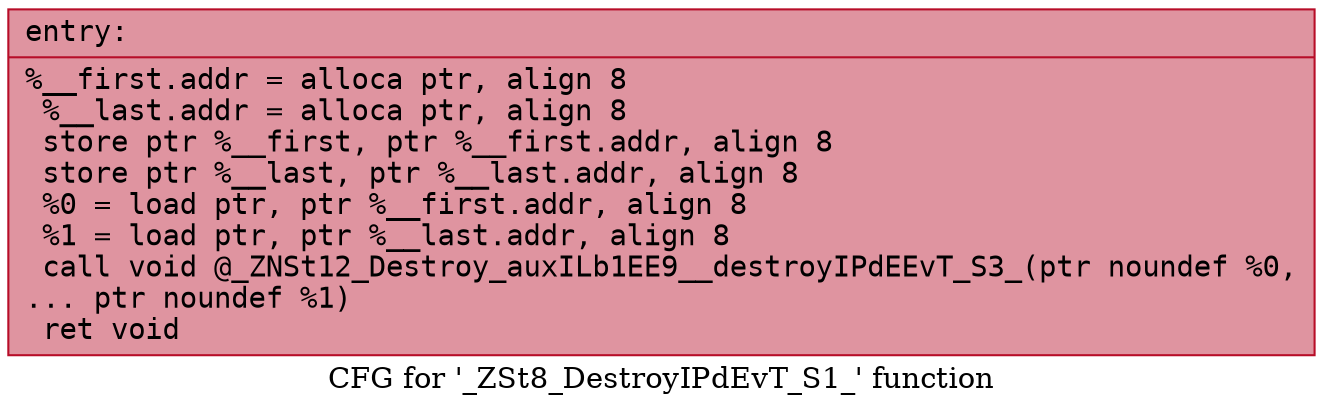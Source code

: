 digraph "CFG for '_ZSt8_DestroyIPdEvT_S1_' function" {
	label="CFG for '_ZSt8_DestroyIPdEvT_S1_' function";

	Node0x556bfea4eef0 [shape=record,color="#b70d28ff", style=filled, fillcolor="#b70d2870" fontname="Courier",label="{entry:\l|  %__first.addr = alloca ptr, align 8\l  %__last.addr = alloca ptr, align 8\l  store ptr %__first, ptr %__first.addr, align 8\l  store ptr %__last, ptr %__last.addr, align 8\l  %0 = load ptr, ptr %__first.addr, align 8\l  %1 = load ptr, ptr %__last.addr, align 8\l  call void @_ZNSt12_Destroy_auxILb1EE9__destroyIPdEEvT_S3_(ptr noundef %0,\l... ptr noundef %1)\l  ret void\l}"];
}
